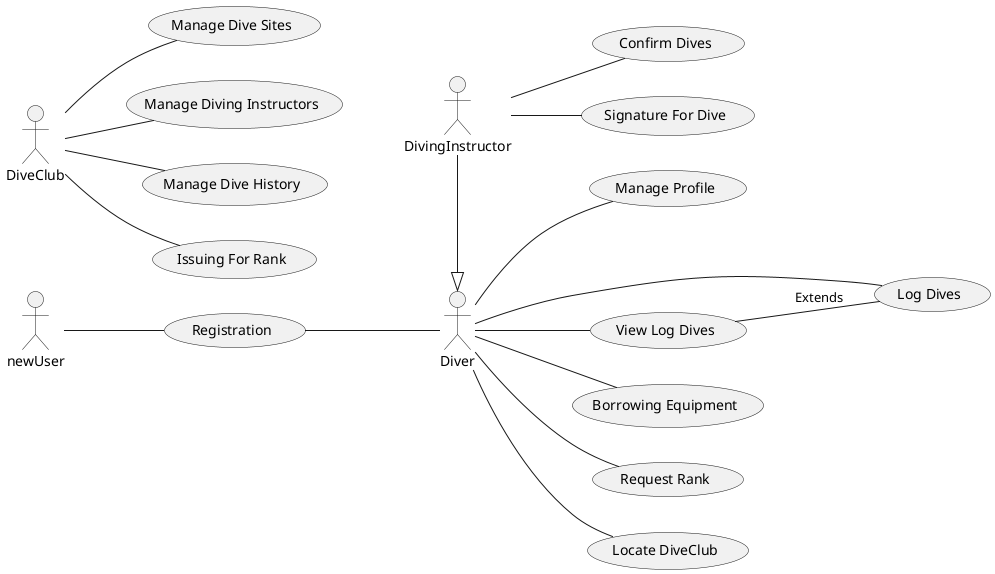 
@startuml Diving Use Case

actor Diver
actor DiveClub
actor DivingInstructor
actor newUser
left to right direction


newUser -- (Registration)
(Registration) -- Diver
Diver -- (Manage Profile)
Diver -- (Log Dives)
Diver -- (View Log Dives)
Diver -- (Borrowing Equipment)
Diver -- (Request Rank)
Diver -- (Locate DiveClub)
(View Log Dives) -- (Log Dives): Extends



DivingInstructor -- (Confirm Dives)
DivingInstructor -- (Signature For Dive)
DivingInstructor -|> Diver

DiveClub -- (Manage Dive Sites)
DiveClub -- (Manage Diving Instructors)
DiveClub -- (Manage Dive History)
DiveClub -- (Issuing For Rank)

@enduml